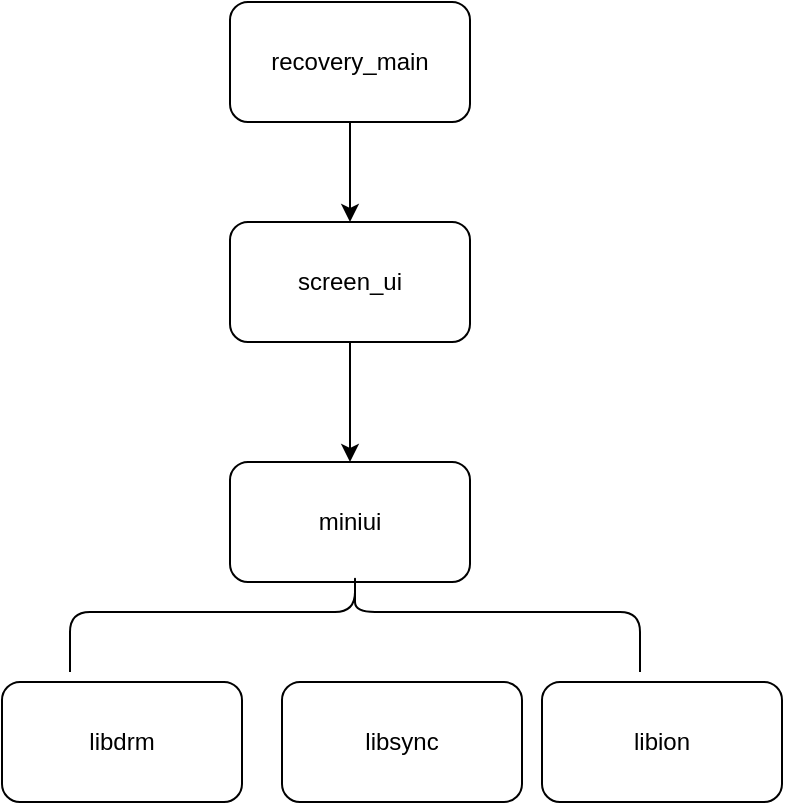 <mxfile version="24.0.2" type="github">
  <diagram name="第 1 页" id="-AAy8CTYmC70umkfMkic">
    <mxGraphModel dx="1386" dy="759" grid="1" gridSize="10" guides="1" tooltips="1" connect="1" arrows="1" fold="1" page="1" pageScale="1" pageWidth="827" pageHeight="1169" math="0" shadow="0">
      <root>
        <mxCell id="0" />
        <mxCell id="1" parent="0" />
        <mxCell id="QyY-bZJVNmkqVkuCmmXx-5" value="" style="edgeStyle=orthogonalEdgeStyle;rounded=0;orthogonalLoop=1;jettySize=auto;html=1;" edge="1" parent="1" source="QyY-bZJVNmkqVkuCmmXx-1" target="QyY-bZJVNmkqVkuCmmXx-2">
          <mxGeometry relative="1" as="geometry" />
        </mxCell>
        <mxCell id="QyY-bZJVNmkqVkuCmmXx-1" value="recovery_main" style="rounded=1;whiteSpace=wrap;html=1;" vertex="1" parent="1">
          <mxGeometry x="294" y="130" width="120" height="60" as="geometry" />
        </mxCell>
        <mxCell id="QyY-bZJVNmkqVkuCmmXx-6" value="" style="edgeStyle=orthogonalEdgeStyle;rounded=0;orthogonalLoop=1;jettySize=auto;html=1;" edge="1" parent="1" source="QyY-bZJVNmkqVkuCmmXx-2" target="QyY-bZJVNmkqVkuCmmXx-3">
          <mxGeometry relative="1" as="geometry" />
        </mxCell>
        <mxCell id="QyY-bZJVNmkqVkuCmmXx-2" value="screen_ui" style="rounded=1;whiteSpace=wrap;html=1;" vertex="1" parent="1">
          <mxGeometry x="294" y="240" width="120" height="60" as="geometry" />
        </mxCell>
        <mxCell id="QyY-bZJVNmkqVkuCmmXx-3" value="miniui" style="rounded=1;whiteSpace=wrap;html=1;" vertex="1" parent="1">
          <mxGeometry x="294" y="360" width="120" height="60" as="geometry" />
        </mxCell>
        <mxCell id="QyY-bZJVNmkqVkuCmmXx-7" value="" style="shape=curlyBracket;whiteSpace=wrap;html=1;rounded=1;flipH=1;labelPosition=right;verticalLabelPosition=middle;align=left;verticalAlign=middle;size=0.4;rotation=-90;" vertex="1" parent="1">
          <mxGeometry x="331.5" y="297.5" width="50" height="285" as="geometry" />
        </mxCell>
        <mxCell id="QyY-bZJVNmkqVkuCmmXx-8" value="libdrm" style="rounded=1;whiteSpace=wrap;html=1;" vertex="1" parent="1">
          <mxGeometry x="180" y="470" width="120" height="60" as="geometry" />
        </mxCell>
        <mxCell id="QyY-bZJVNmkqVkuCmmXx-9" value="libsync" style="rounded=1;whiteSpace=wrap;html=1;" vertex="1" parent="1">
          <mxGeometry x="320" y="470" width="120" height="60" as="geometry" />
        </mxCell>
        <mxCell id="QyY-bZJVNmkqVkuCmmXx-10" value="libion" style="rounded=1;whiteSpace=wrap;html=1;" vertex="1" parent="1">
          <mxGeometry x="450" y="470" width="120" height="60" as="geometry" />
        </mxCell>
      </root>
    </mxGraphModel>
  </diagram>
</mxfile>

